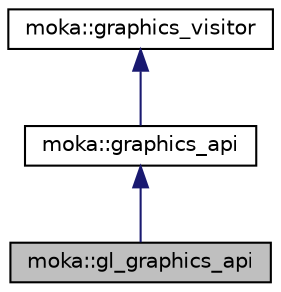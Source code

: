 digraph "moka::gl_graphics_api"
{
 // LATEX_PDF_SIZE
  edge [fontname="Helvetica",fontsize="10",labelfontname="Helvetica",labelfontsize="10"];
  node [fontname="Helvetica",fontsize="10",shape=record];
  Node3 [label="moka::gl_graphics_api",height=0.2,width=0.4,color="black", fillcolor="grey75", style="filled", fontcolor="black",tooltip="Convert the interface of OpenGL into the moka rendering API. Allows moka rendering functionality to w..."];
  Node4 -> Node3 [dir="back",color="midnightblue",fontsize="10",style="solid",fontname="Helvetica"];
  Node4 [label="moka::graphics_api",height=0.2,width=0.4,color="black", fillcolor="white", style="filled",URL="$classmoka_1_1graphics__api.html",tooltip="render_context abstracts the native rendering API."];
  Node5 -> Node4 [dir="back",color="midnightblue",fontsize="10",style="solid",fontname="Helvetica"];
  Node5 [label="moka::graphics_visitor",height=0.2,width=0.4,color="black", fillcolor="white", style="filled",URL="$classmoka_1_1graphics__visitor.html",tooltip="Used to define visitor-pattern functionality for graphics_commands."];
}
